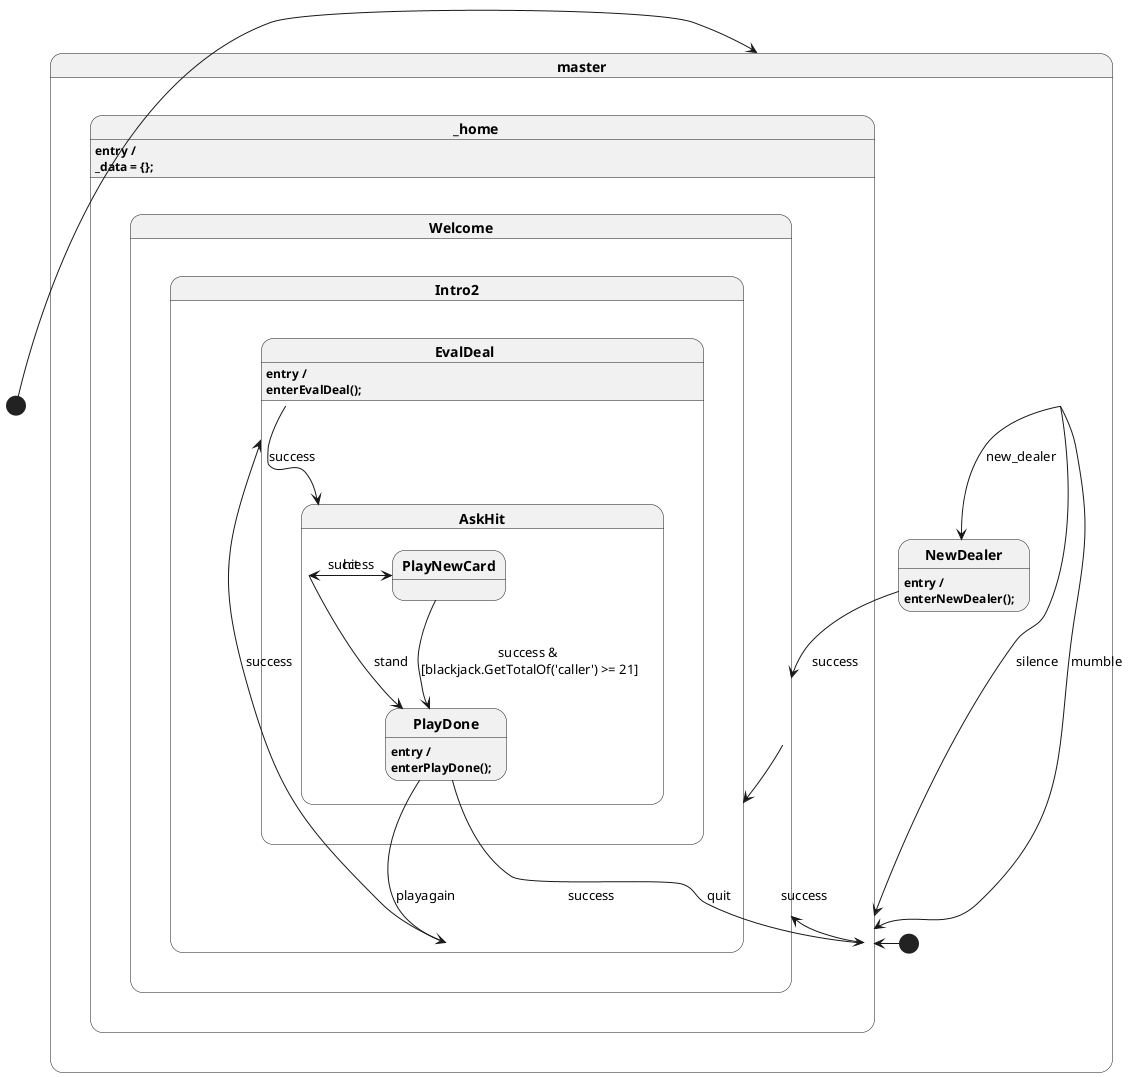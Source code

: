 @startuml

skinparam state {
  FontStyle bold
}


[*] -> master
state master {
    [*] -> _home
    master --> NewDealer : new_dealer 

    master --> _home : mumble 

    master --> _home : silence 

state _home {
_home : **entry /** 
_home : _data = {};
    _home --> Welcome : success 

}

state Welcome {
    Welcome --> Intro2 : success 

}

state Intro2 {
    Intro2 --> EvalDeal : success 

}

state EvalDeal {
EvalDeal : **entry /** 
EvalDeal : enterEvalDeal();
    EvalDeal --> AskHit : success 

}

state AskHit {
    AskHit --> PlayNewCard : hit 

    AskHit --> PlayDone : stand 

}

state PlayNewCard {
    PlayNewCard --> PlayDone : success & \n[blackjack.GetTotalOf('caller') >= 21] 

    PlayNewCard --> AskHit : success 

}

state PlayDone {
PlayDone : **entry /** 
PlayDone : enterPlayDone();
    PlayDone --> Intro2 : playagain 

    PlayDone --> _home : quit 

}

state NewDealer {
NewDealer : **entry /** 
NewDealer : enterNewDealer();
    NewDealer --> Welcome : success 

}

}

@enduml

